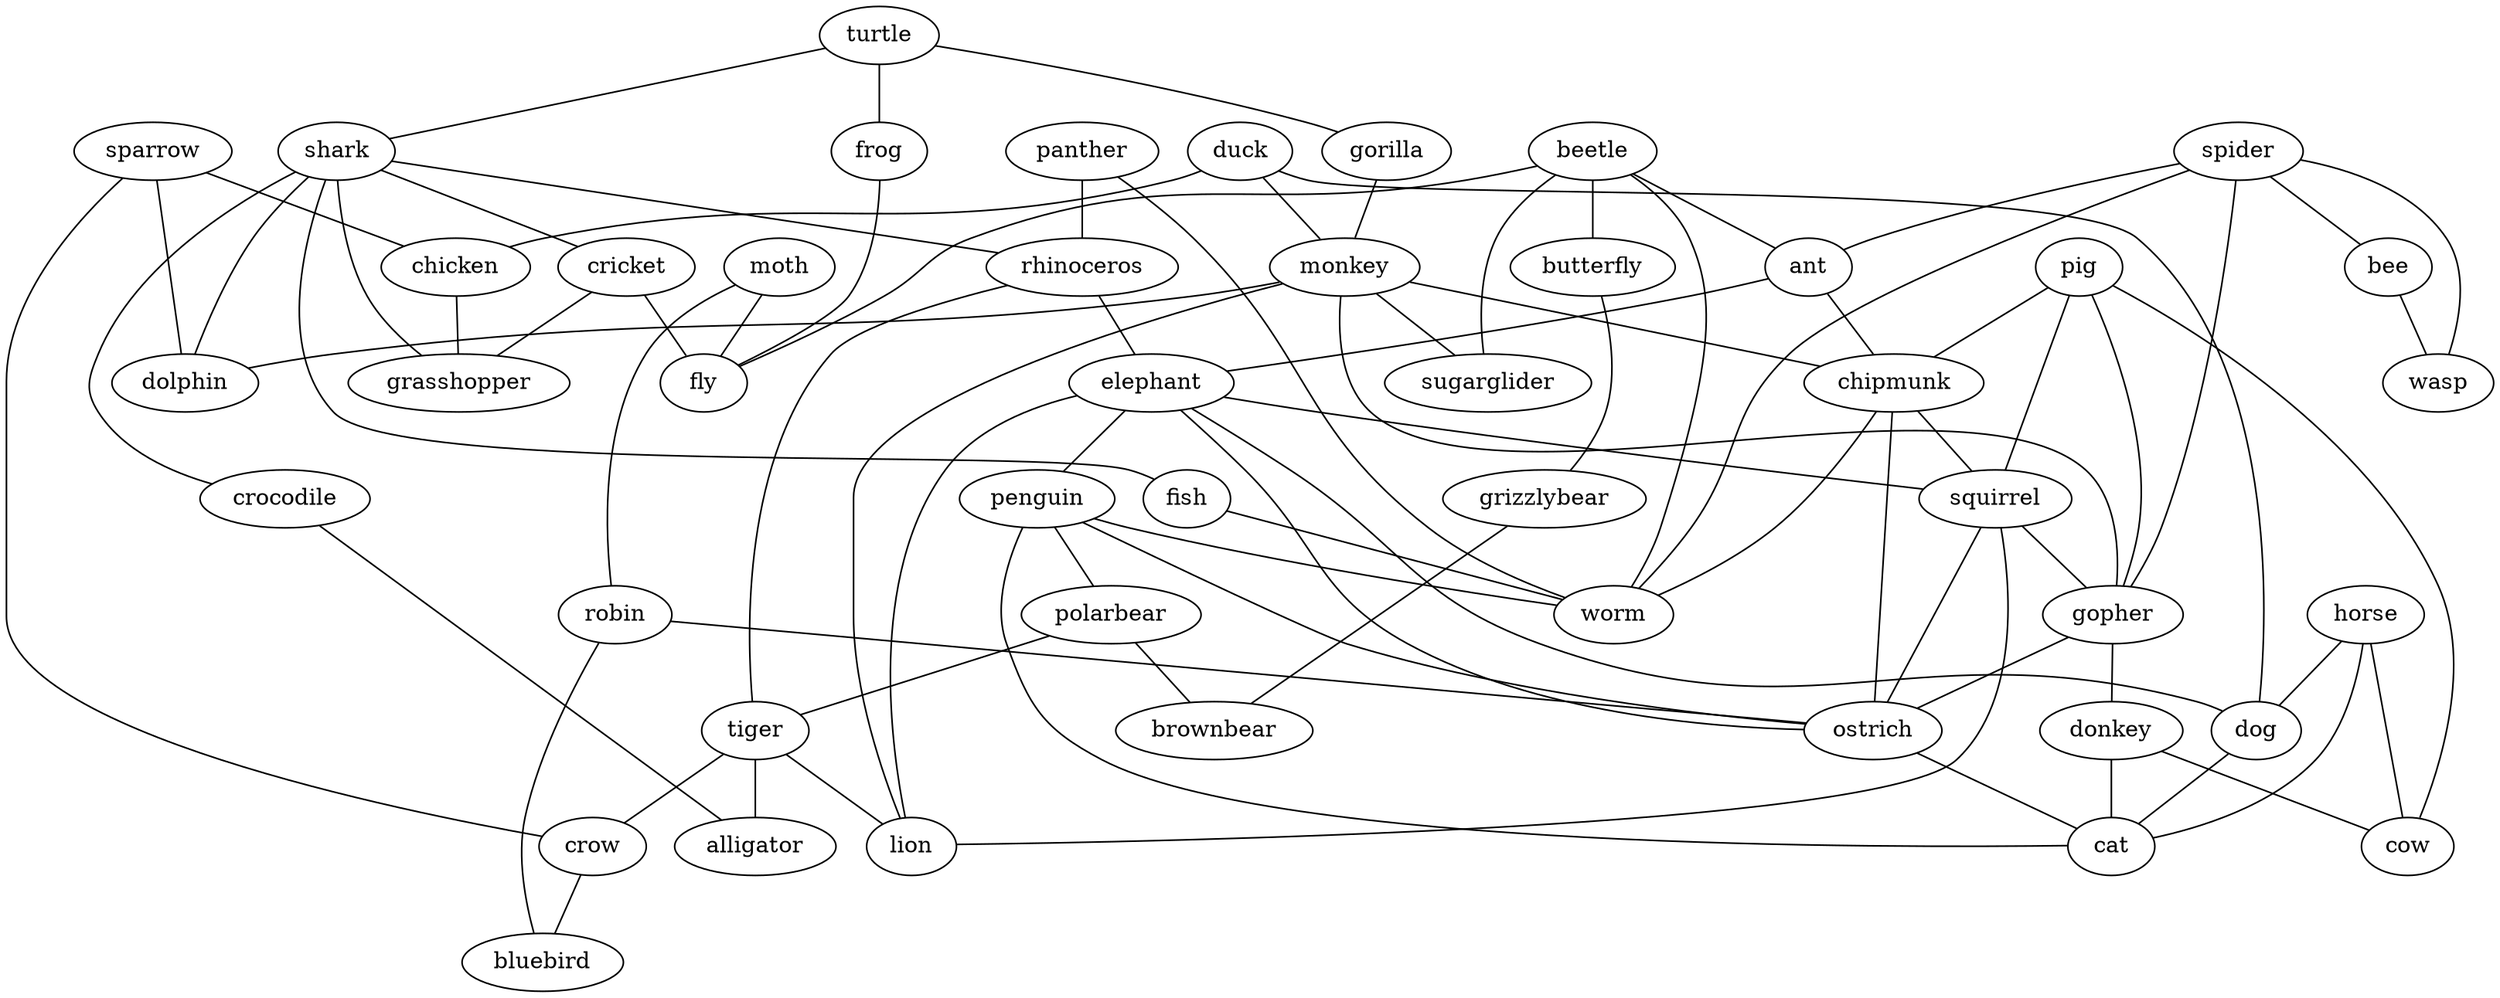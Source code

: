 strict graph  {
	turtle -- shark	 [weight=1];
	turtle -- gorilla	 [weight=1];
	turtle -- frog	 [weight=1];
	shark -- fish	 [weight=1];
	shark -- rhinoceros	 [weight=1];
	shark -- cricket	 [weight=1];
	shark -- dolphin	 [weight=1];
	shark -- grasshopper	 [weight=1];
	shark -- crocodile	 [weight=1];
	sparrow -- chicken	 [weight=1];
	sparrow -- dolphin	 [weight=1];
	sparrow -- crow	 [weight=1];
	moth -- robin	 [weight=1];
	moth -- fly	 [weight=1];
	panther -- rhinoceros	 [weight=1];
	panther -- worm	 [weight=1];
	fish -- worm	 [weight=1];
	beetle -- ant	 [weight=1];
	beetle -- butterfly	 [weight=1];
	beetle -- worm	 [weight=1];
	beetle -- fly	 [weight=1];
	beetle -- sugarglider	 [weight=1];
	spider -- ant	 [weight=1];
	spider -- gopher	 [weight=1];
	spider -- worm	 [weight=1];
	spider -- bee	 [weight=1];
	spider -- wasp	 [weight=1];
	pig -- chipmunk	 [weight=1];
	pig -- squirrel	 [weight=1];
	pig -- gopher	 [weight=1];
	pig -- cow	 [weight=1];
	ant -- elephant	 [weight=1];
	ant -- chipmunk	 [weight=1];
	duck -- chicken	 [weight=1];
	duck -- monkey	 [weight=1];
	duck -- dog	 [weight=1];
	robin -- bluebird	 [weight=1];
	robin -- ostrich	 [weight=1];
	chicken -- grasshopper	 [weight=1];
	gorilla -- monkey	 [weight=1];
	frog -- fly	 [weight=1];
	rhinoceros -- elephant	 [weight=1];
	rhinoceros -- tiger	 [weight=1];
	monkey -- chipmunk	 [weight=1];
	monkey -- dolphin	 [weight=1];
	monkey -- gopher	 [weight=1];
	monkey -- sugarglider	 [weight=1];
	monkey -- lion	 [weight=1];
	elephant -- penguin	 [weight=1];
	elephant -- squirrel	 [weight=1];
	elephant -- ostrich	 [weight=1];
	elephant -- dog	 [weight=1];
	elephant -- lion	 [weight=1];
	penguin -- polarbear	 [weight=1];
	penguin -- worm	 [weight=1];
	penguin -- ostrich	 [weight=1];
	penguin -- cat	 [weight=1];
	chipmunk -- squirrel	 [weight=1];
	chipmunk -- worm	 [weight=1];
	chipmunk -- ostrich	 [weight=1];
	polarbear -- tiger	 [weight=1];
	polarbear -- brownbear	 [weight=1];
	butterfly -- grizzlybear	 [weight=1];
	cricket -- grasshopper	 [weight=1];
	cricket -- fly	 [weight=1];
	grizzlybear -- brownbear	 [weight=1];
	squirrel -- gopher	 [weight=1];
	squirrel -- ostrich	 [weight=1];
	squirrel -- lion	 [weight=1];
	horse -- cow	 [weight=1];
	horse -- dog	 [weight=1];
	horse -- cat	 [weight=1];
	gopher -- donkey	 [weight=1];
	gopher -- ostrich	 [weight=1];
	tiger -- crow	 [weight=1];
	tiger -- lion	 [weight=1];
	tiger -- alligator	 [weight=1];
	crow -- bluebird	 [weight=1];
	donkey -- cow	 [weight=1];
	donkey -- cat	 [weight=1];
	ostrich -- cat	 [weight=1];
	bee -- wasp	 [weight=1];
	crocodile -- alligator	 [weight=1];
	dog -- cat	 [weight=1];
}
